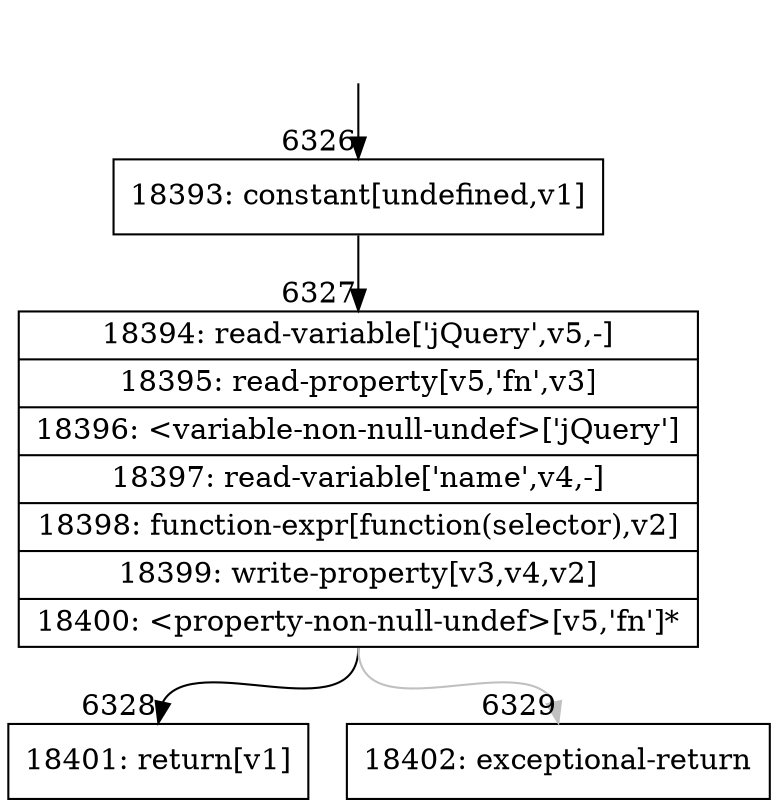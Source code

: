 digraph {
rankdir="TD"
BB_entry410[shape=none,label=""];
BB_entry410 -> BB6326 [tailport=s, headport=n, headlabel="    6326"]
BB6326 [shape=record label="{18393: constant[undefined,v1]}" ] 
BB6326 -> BB6327 [tailport=s, headport=n, headlabel="      6327"]
BB6327 [shape=record label="{18394: read-variable['jQuery',v5,-]|18395: read-property[v5,'fn',v3]|18396: \<variable-non-null-undef\>['jQuery']|18397: read-variable['name',v4,-]|18398: function-expr[function(selector),v2]|18399: write-property[v3,v4,v2]|18400: \<property-non-null-undef\>[v5,'fn']*}" ] 
BB6327 -> BB6328 [tailport=s, headport=n, headlabel="      6328"]
BB6327 -> BB6329 [tailport=s, headport=n, color=gray, headlabel="      6329"]
BB6328 [shape=record label="{18401: return[v1]}" ] 
BB6329 [shape=record label="{18402: exceptional-return}" ] 
}

